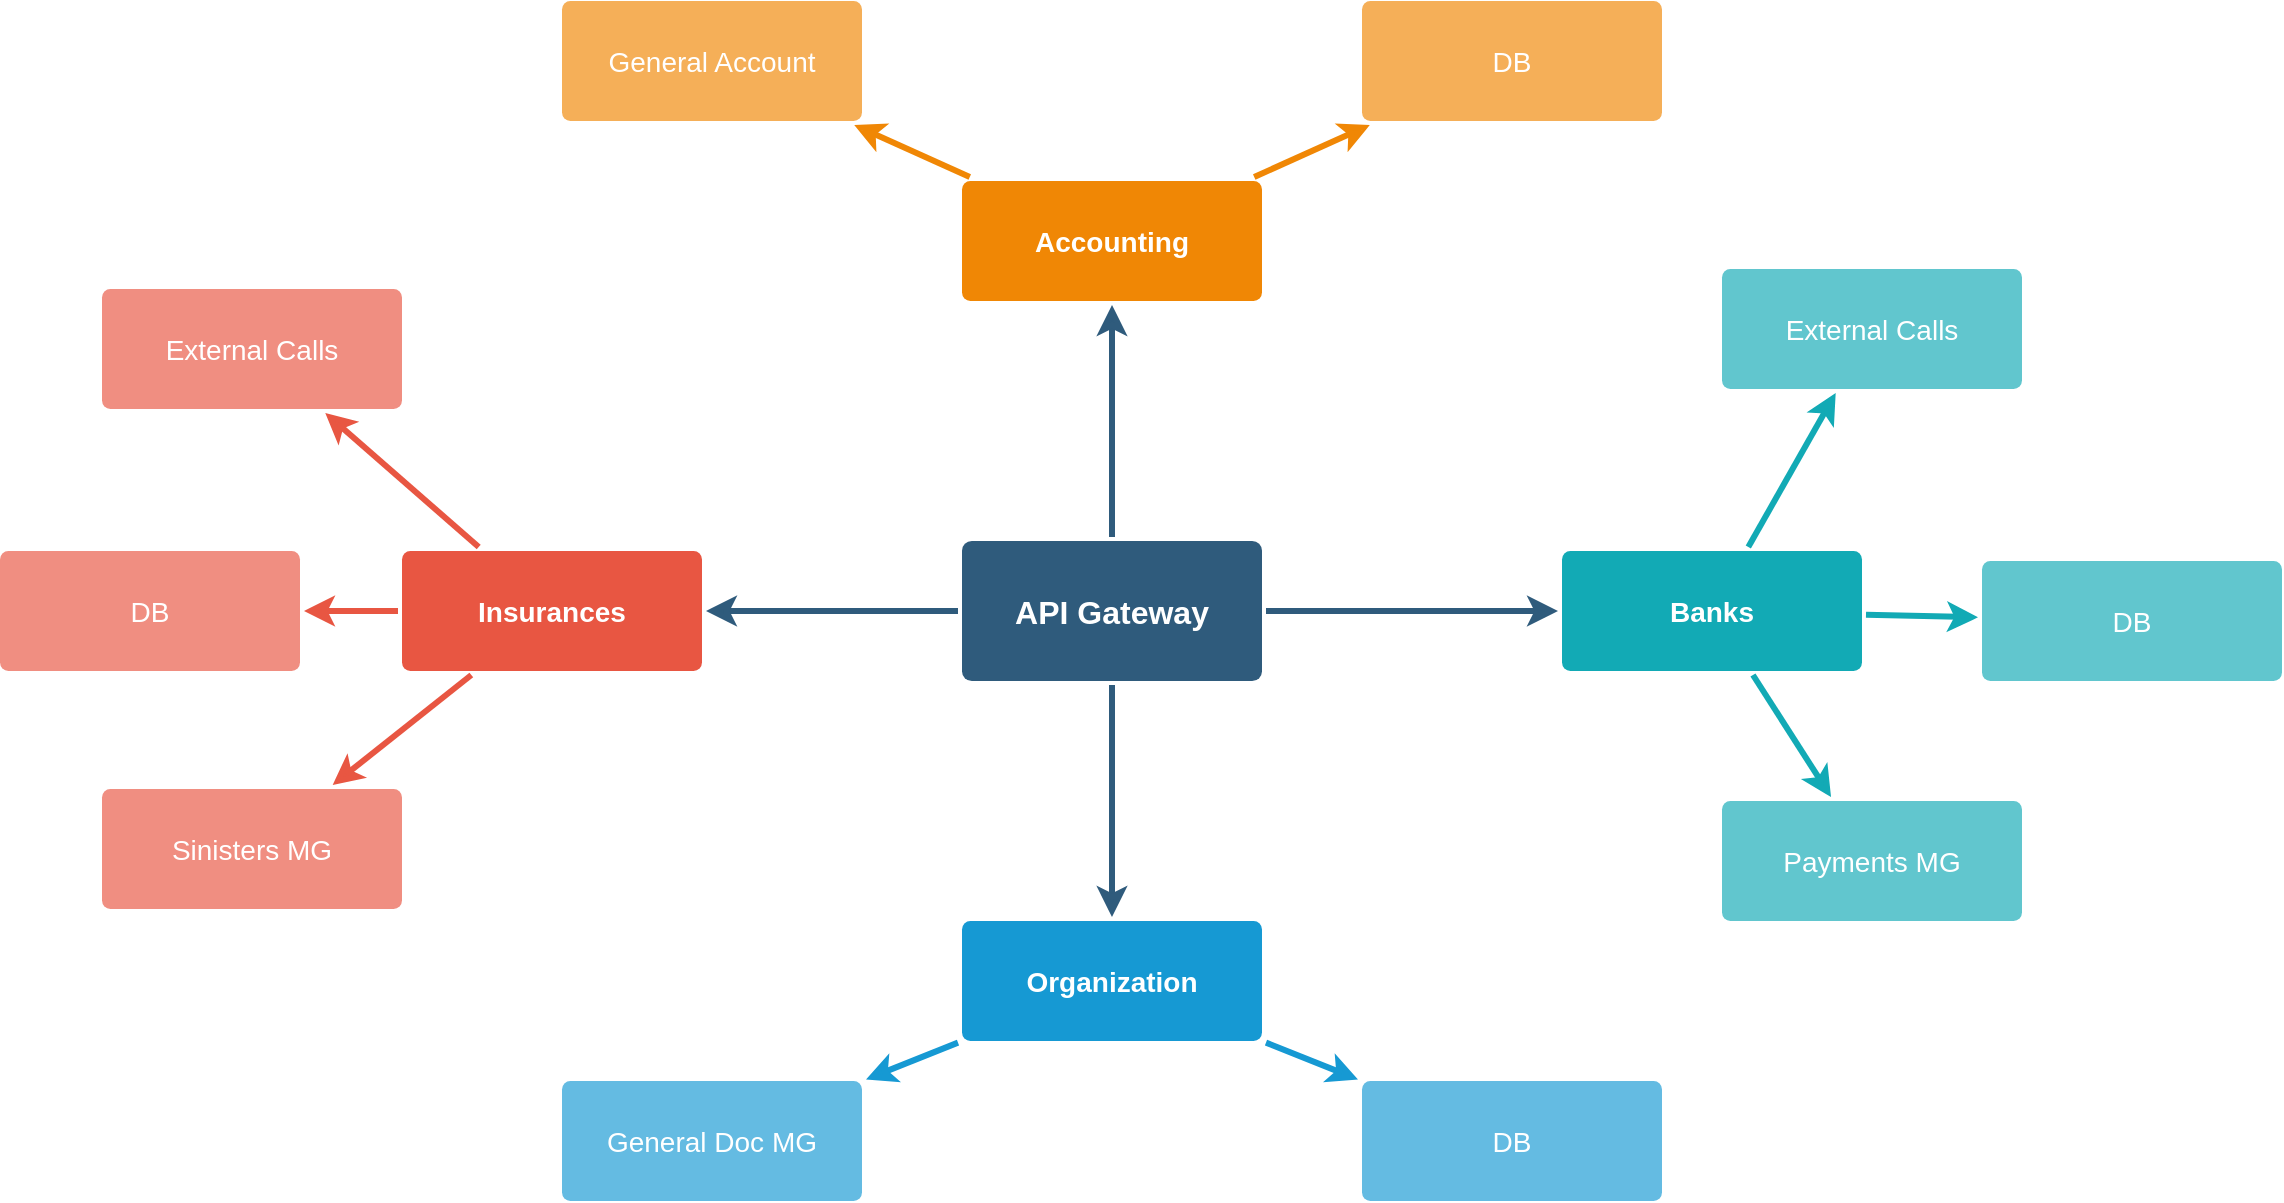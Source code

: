 <mxfile version="26.0.6">
  <diagram name="Página-1" id="z0I8BLRmuJ5CqKgmMAgK">
    <mxGraphModel dx="2954" dy="1080" grid="1" gridSize="10" guides="1" tooltips="1" connect="1" arrows="1" fold="1" page="1" pageScale="1" pageWidth="827" pageHeight="1169" math="0" shadow="0">
      <root>
        <mxCell id="0" />
        <mxCell id="1" parent="0" />
        <mxCell id="ddrzm23sjJlB2qnmW0b8-1" value="" style="edgeStyle=none;rounded=0;jumpStyle=none;html=1;shadow=0;labelBackgroundColor=none;startArrow=none;startFill=0;endArrow=classic;endFill=1;jettySize=auto;orthogonalLoop=1;strokeColor=#2F5B7C;strokeWidth=3;fontFamily=Helvetica;fontSize=16;fontColor=#23445D;spacing=5;" edge="1" parent="1" source="ddrzm23sjJlB2qnmW0b8-5" target="ddrzm23sjJlB2qnmW0b8-18">
          <mxGeometry relative="1" as="geometry" />
        </mxCell>
        <mxCell id="ddrzm23sjJlB2qnmW0b8-2" value="" style="edgeStyle=none;rounded=0;jumpStyle=none;html=1;shadow=0;labelBackgroundColor=none;startArrow=none;startFill=0;endArrow=classic;endFill=1;jettySize=auto;orthogonalLoop=1;strokeColor=#2F5B7C;strokeWidth=3;fontFamily=Helvetica;fontSize=16;fontColor=#23445D;spacing=5;" edge="1" parent="1" source="ddrzm23sjJlB2qnmW0b8-5" target="ddrzm23sjJlB2qnmW0b8-23">
          <mxGeometry relative="1" as="geometry" />
        </mxCell>
        <mxCell id="ddrzm23sjJlB2qnmW0b8-3" value="" style="edgeStyle=none;rounded=0;jumpStyle=none;html=1;shadow=0;labelBackgroundColor=none;startArrow=none;startFill=0;endArrow=classic;endFill=1;jettySize=auto;orthogonalLoop=1;strokeColor=#2F5B7C;strokeWidth=3;fontFamily=Helvetica;fontSize=16;fontColor=#23445D;spacing=5;" edge="1" parent="1" source="ddrzm23sjJlB2qnmW0b8-5" target="ddrzm23sjJlB2qnmW0b8-15">
          <mxGeometry relative="1" as="geometry" />
        </mxCell>
        <mxCell id="ddrzm23sjJlB2qnmW0b8-4" value="" style="edgeStyle=none;rounded=0;jumpStyle=none;html=1;shadow=0;labelBackgroundColor=none;startArrow=none;startFill=0;endArrow=classic;endFill=1;jettySize=auto;orthogonalLoop=1;strokeColor=#2F5B7C;strokeWidth=3;fontFamily=Helvetica;fontSize=16;fontColor=#23445D;spacing=5;" edge="1" parent="1" source="ddrzm23sjJlB2qnmW0b8-5" target="ddrzm23sjJlB2qnmW0b8-9">
          <mxGeometry relative="1" as="geometry" />
        </mxCell>
        <mxCell id="ddrzm23sjJlB2qnmW0b8-5" value="API Gateway" style="rounded=1;whiteSpace=wrap;html=1;shadow=0;labelBackgroundColor=none;strokeColor=none;strokeWidth=3;fillColor=#2F5B7C;fontFamily=Helvetica;fontSize=16;fontColor=#FFFFFF;align=center;fontStyle=1;spacing=5;arcSize=7;perimeterSpacing=2;" vertex="1" parent="1">
          <mxGeometry x="495" y="380.5" width="150" height="70" as="geometry" />
        </mxCell>
        <mxCell id="ddrzm23sjJlB2qnmW0b8-6" value="" style="edgeStyle=none;rounded=1;jumpStyle=none;html=1;shadow=0;labelBackgroundColor=none;startArrow=none;startFill=0;jettySize=auto;orthogonalLoop=1;strokeColor=#E85642;strokeWidth=3;fontFamily=Helvetica;fontSize=14;fontColor=#FFFFFF;spacing=5;fontStyle=1;fillColor=#b0e3e6;" edge="1" parent="1" source="ddrzm23sjJlB2qnmW0b8-9" target="ddrzm23sjJlB2qnmW0b8-12">
          <mxGeometry relative="1" as="geometry" />
        </mxCell>
        <mxCell id="ddrzm23sjJlB2qnmW0b8-7" value="" style="edgeStyle=none;rounded=1;jumpStyle=none;html=1;shadow=0;labelBackgroundColor=none;startArrow=none;startFill=0;jettySize=auto;orthogonalLoop=1;strokeColor=#E85642;strokeWidth=3;fontFamily=Helvetica;fontSize=14;fontColor=#FFFFFF;spacing=5;fontStyle=1;fillColor=#b0e3e6;" edge="1" parent="1" source="ddrzm23sjJlB2qnmW0b8-9" target="ddrzm23sjJlB2qnmW0b8-11">
          <mxGeometry relative="1" as="geometry" />
        </mxCell>
        <mxCell id="ddrzm23sjJlB2qnmW0b8-8" value="" style="edgeStyle=none;rounded=1;jumpStyle=none;html=1;shadow=0;labelBackgroundColor=none;startArrow=none;startFill=0;jettySize=auto;orthogonalLoop=1;strokeColor=#E85642;strokeWidth=3;fontFamily=Helvetica;fontSize=14;fontColor=#FFFFFF;spacing=5;fontStyle=1;fillColor=#b0e3e6;" edge="1" parent="1" source="ddrzm23sjJlB2qnmW0b8-9" target="ddrzm23sjJlB2qnmW0b8-10">
          <mxGeometry relative="1" as="geometry" />
        </mxCell>
        <mxCell id="ddrzm23sjJlB2qnmW0b8-9" value="Insurances" style="rounded=1;whiteSpace=wrap;html=1;shadow=0;labelBackgroundColor=none;strokeColor=none;strokeWidth=3;fillColor=#e85642;fontFamily=Helvetica;fontSize=14;fontColor=#FFFFFF;align=center;spacing=5;fontStyle=1;arcSize=7;perimeterSpacing=2;" vertex="1" parent="1">
          <mxGeometry x="215" y="385.5" width="150" height="60" as="geometry" />
        </mxCell>
        <mxCell id="ddrzm23sjJlB2qnmW0b8-10" value="Sinisters MG" style="rounded=1;whiteSpace=wrap;html=1;shadow=0;labelBackgroundColor=none;strokeColor=none;strokeWidth=3;fillColor=#f08e81;fontFamily=Helvetica;fontSize=14;fontColor=#FFFFFF;align=center;spacing=5;fontStyle=0;arcSize=7;perimeterSpacing=2;" vertex="1" parent="1">
          <mxGeometry x="65" y="504.5" width="150" height="60" as="geometry" />
        </mxCell>
        <mxCell id="ddrzm23sjJlB2qnmW0b8-11" value="DB" style="rounded=1;whiteSpace=wrap;html=1;shadow=0;labelBackgroundColor=none;strokeColor=none;strokeWidth=3;fillColor=#f08e81;fontFamily=Helvetica;fontSize=14;fontColor=#FFFFFF;align=center;spacing=5;fontStyle=0;arcSize=7;perimeterSpacing=2;" vertex="1" parent="1">
          <mxGeometry x="14" y="385.5" width="150" height="60" as="geometry" />
        </mxCell>
        <mxCell id="ddrzm23sjJlB2qnmW0b8-12" value="External Calls" style="rounded=1;whiteSpace=wrap;html=1;shadow=0;labelBackgroundColor=none;strokeColor=none;strokeWidth=3;fillColor=#f08e81;fontFamily=Helvetica;fontSize=14;fontColor=#FFFFFF;align=center;spacing=5;fontStyle=0;arcSize=7;perimeterSpacing=2;" vertex="1" parent="1">
          <mxGeometry x="65" y="254.5" width="150" height="60" as="geometry" />
        </mxCell>
        <mxCell id="ddrzm23sjJlB2qnmW0b8-13" value="" style="edgeStyle=none;rounded=0;jumpStyle=none;html=1;shadow=0;labelBackgroundColor=none;startArrow=none;startFill=0;endArrow=classic;endFill=1;jettySize=auto;orthogonalLoop=1;strokeColor=#1699D3;strokeWidth=3;fontFamily=Helvetica;fontSize=14;fontColor=#FFFFFF;spacing=5;" edge="1" parent="1" source="ddrzm23sjJlB2qnmW0b8-15" target="ddrzm23sjJlB2qnmW0b8-17">
          <mxGeometry relative="1" as="geometry" />
        </mxCell>
        <mxCell id="ddrzm23sjJlB2qnmW0b8-14" value="" style="edgeStyle=none;rounded=0;jumpStyle=none;html=1;shadow=0;labelBackgroundColor=none;startArrow=none;startFill=0;endArrow=classic;endFill=1;jettySize=auto;orthogonalLoop=1;strokeColor=#1699D3;strokeWidth=3;fontFamily=Helvetica;fontSize=14;fontColor=#FFFFFF;spacing=5;" edge="1" parent="1" source="ddrzm23sjJlB2qnmW0b8-15" target="ddrzm23sjJlB2qnmW0b8-16">
          <mxGeometry relative="1" as="geometry" />
        </mxCell>
        <mxCell id="ddrzm23sjJlB2qnmW0b8-15" value="Organization" style="rounded=1;whiteSpace=wrap;html=1;shadow=0;labelBackgroundColor=none;strokeColor=none;strokeWidth=3;fillColor=#1699d3;fontFamily=Helvetica;fontSize=14;fontColor=#FFFFFF;align=center;spacing=5;fontStyle=1;arcSize=7;perimeterSpacing=2;" vertex="1" parent="1">
          <mxGeometry x="495" y="570.5" width="150" height="60" as="geometry" />
        </mxCell>
        <mxCell id="ddrzm23sjJlB2qnmW0b8-16" value="DB" style="rounded=1;whiteSpace=wrap;html=1;shadow=0;labelBackgroundColor=none;strokeColor=none;strokeWidth=3;fillColor=#64bbe2;fontFamily=Helvetica;fontSize=14;fontColor=#FFFFFF;align=center;spacing=5;arcSize=7;perimeterSpacing=2;" vertex="1" parent="1">
          <mxGeometry x="695" y="650.5" width="150" height="60" as="geometry" />
        </mxCell>
        <mxCell id="ddrzm23sjJlB2qnmW0b8-17" value="General Doc MG" style="rounded=1;whiteSpace=wrap;html=1;shadow=0;labelBackgroundColor=none;strokeColor=none;strokeWidth=3;fillColor=#64bbe2;fontFamily=Helvetica;fontSize=14;fontColor=#FFFFFF;align=center;spacing=5;arcSize=7;perimeterSpacing=2;" vertex="1" parent="1">
          <mxGeometry x="295" y="650.5" width="150" height="60" as="geometry" />
        </mxCell>
        <mxCell id="ddrzm23sjJlB2qnmW0b8-18" value="Accounting" style="rounded=1;whiteSpace=wrap;html=1;shadow=0;labelBackgroundColor=none;strokeColor=none;strokeWidth=3;fillColor=#F08705;fontFamily=Helvetica;fontSize=14;fontColor=#FFFFFF;align=center;spacing=5;fontStyle=1;arcSize=7;perimeterSpacing=2;" vertex="1" parent="1">
          <mxGeometry x="495" y="200.5" width="150" height="60" as="geometry" />
        </mxCell>
        <mxCell id="ddrzm23sjJlB2qnmW0b8-19" value="DB" style="rounded=1;whiteSpace=wrap;html=1;shadow=0;labelBackgroundColor=none;strokeColor=none;strokeWidth=3;fillColor=#f5af58;fontFamily=Helvetica;fontSize=14;fontColor=#FFFFFF;align=center;spacing=5;arcSize=7;perimeterSpacing=2;" vertex="1" parent="1">
          <mxGeometry x="695" y="110.5" width="150" height="60" as="geometry" />
        </mxCell>
        <mxCell id="ddrzm23sjJlB2qnmW0b8-20" value="" style="edgeStyle=none;rounded=0;jumpStyle=none;html=1;shadow=0;labelBackgroundColor=none;startArrow=none;startFill=0;endArrow=classic;endFill=1;jettySize=auto;orthogonalLoop=1;strokeColor=#F08705;strokeWidth=3;fontFamily=Helvetica;fontSize=14;fontColor=#FFFFFF;spacing=5;" edge="1" parent="1" source="ddrzm23sjJlB2qnmW0b8-18" target="ddrzm23sjJlB2qnmW0b8-19">
          <mxGeometry relative="1" as="geometry" />
        </mxCell>
        <mxCell id="ddrzm23sjJlB2qnmW0b8-21" value="General Account" style="rounded=1;whiteSpace=wrap;html=1;shadow=0;labelBackgroundColor=none;strokeColor=none;strokeWidth=3;fillColor=#f5af58;fontFamily=Helvetica;fontSize=14;fontColor=#FFFFFF;align=center;spacing=5;arcSize=7;perimeterSpacing=2;" vertex="1" parent="1">
          <mxGeometry x="295" y="110.5" width="150" height="60" as="geometry" />
        </mxCell>
        <mxCell id="ddrzm23sjJlB2qnmW0b8-22" value="" style="edgeStyle=none;rounded=0;jumpStyle=none;html=1;shadow=0;labelBackgroundColor=none;startArrow=none;startFill=0;endArrow=classic;endFill=1;jettySize=auto;orthogonalLoop=1;strokeColor=#F08705;strokeWidth=3;fontFamily=Helvetica;fontSize=14;fontColor=#FFFFFF;spacing=5;" edge="1" parent="1" source="ddrzm23sjJlB2qnmW0b8-18" target="ddrzm23sjJlB2qnmW0b8-21">
          <mxGeometry relative="1" as="geometry" />
        </mxCell>
        <mxCell id="ddrzm23sjJlB2qnmW0b8-23" value="Banks" style="rounded=1;whiteSpace=wrap;html=1;shadow=0;labelBackgroundColor=none;strokeColor=none;strokeWidth=3;fillColor=#12aab5;fontFamily=Helvetica;fontSize=14;fontColor=#FFFFFF;align=center;spacing=5;fontStyle=1;arcSize=7;perimeterSpacing=2;" vertex="1" parent="1">
          <mxGeometry x="795" y="385.5" width="150" height="60" as="geometry" />
        </mxCell>
        <mxCell id="ddrzm23sjJlB2qnmW0b8-24" value="Payments MG" style="rounded=1;whiteSpace=wrap;html=1;shadow=0;labelBackgroundColor=none;strokeColor=none;strokeWidth=3;fillColor=#61c6ce;fontFamily=Helvetica;fontSize=14;fontColor=#FFFFFF;align=center;spacing=5;fontStyle=0;arcSize=7;perimeterSpacing=2;" vertex="1" parent="1">
          <mxGeometry x="875" y="510.5" width="150" height="60" as="geometry" />
        </mxCell>
        <mxCell id="ddrzm23sjJlB2qnmW0b8-25" value="" style="edgeStyle=none;rounded=1;jumpStyle=none;html=1;shadow=0;labelBackgroundColor=none;startArrow=none;startFill=0;jettySize=auto;orthogonalLoop=1;strokeColor=#12AAB5;strokeWidth=3;fontFamily=Helvetica;fontSize=14;fontColor=#FFFFFF;spacing=5;fontStyle=1;fillColor=#b0e3e6;" edge="1" parent="1" source="ddrzm23sjJlB2qnmW0b8-23" target="ddrzm23sjJlB2qnmW0b8-24">
          <mxGeometry relative="1" as="geometry" />
        </mxCell>
        <mxCell id="ddrzm23sjJlB2qnmW0b8-26" value="DB" style="rounded=1;whiteSpace=wrap;html=1;shadow=0;labelBackgroundColor=none;strokeColor=none;strokeWidth=3;fillColor=#61c6ce;fontFamily=Helvetica;fontSize=14;fontColor=#FFFFFF;align=center;spacing=5;fontStyle=0;arcSize=7;perimeterSpacing=2;" vertex="1" parent="1">
          <mxGeometry x="1005" y="390.5" width="150" height="60" as="geometry" />
        </mxCell>
        <mxCell id="ddrzm23sjJlB2qnmW0b8-27" value="" style="edgeStyle=none;rounded=1;jumpStyle=none;html=1;shadow=0;labelBackgroundColor=none;startArrow=none;startFill=0;jettySize=auto;orthogonalLoop=1;strokeColor=#12AAB5;strokeWidth=3;fontFamily=Helvetica;fontSize=14;fontColor=#FFFFFF;spacing=5;fontStyle=1;fillColor=#b0e3e6;" edge="1" parent="1" source="ddrzm23sjJlB2qnmW0b8-23" target="ddrzm23sjJlB2qnmW0b8-26">
          <mxGeometry relative="1" as="geometry" />
        </mxCell>
        <mxCell id="ddrzm23sjJlB2qnmW0b8-28" value="External Calls" style="rounded=1;whiteSpace=wrap;html=1;shadow=0;labelBackgroundColor=none;strokeColor=none;strokeWidth=3;fillColor=#61c6ce;fontFamily=Helvetica;fontSize=14;fontColor=#FFFFFF;align=center;spacing=5;fontStyle=0;arcSize=7;perimeterSpacing=2;" vertex="1" parent="1">
          <mxGeometry x="875" y="244.5" width="150" height="60" as="geometry" />
        </mxCell>
        <mxCell id="ddrzm23sjJlB2qnmW0b8-29" value="" style="edgeStyle=none;rounded=1;jumpStyle=none;html=1;shadow=0;labelBackgroundColor=none;startArrow=none;startFill=0;jettySize=auto;orthogonalLoop=1;strokeColor=#12AAB5;strokeWidth=3;fontFamily=Helvetica;fontSize=14;fontColor=#FFFFFF;spacing=5;fontStyle=1;fillColor=#b0e3e6;" edge="1" parent="1" source="ddrzm23sjJlB2qnmW0b8-23" target="ddrzm23sjJlB2qnmW0b8-28">
          <mxGeometry relative="1" as="geometry" />
        </mxCell>
      </root>
    </mxGraphModel>
  </diagram>
</mxfile>
